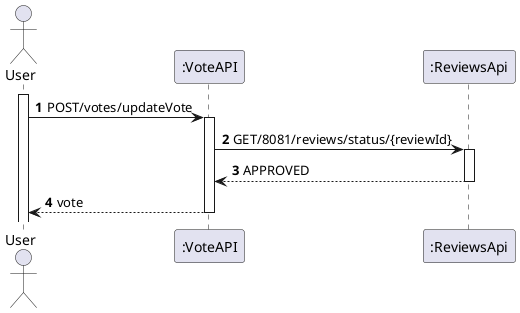 @startuml
'https://plantuml.com/sequence-diagram

autoactivate on
autonumber

actor "User" as User
participant ":VoteAPI" as vote1
participant ":ReviewsApi" as Rev

activate User

User -> vote1: POST/votes/updateVote
vote1 -> Rev: GET/8081/reviews/status/{reviewId}
Rev --> vote1 : APPROVED
vote1 --> User: vote

@enduml